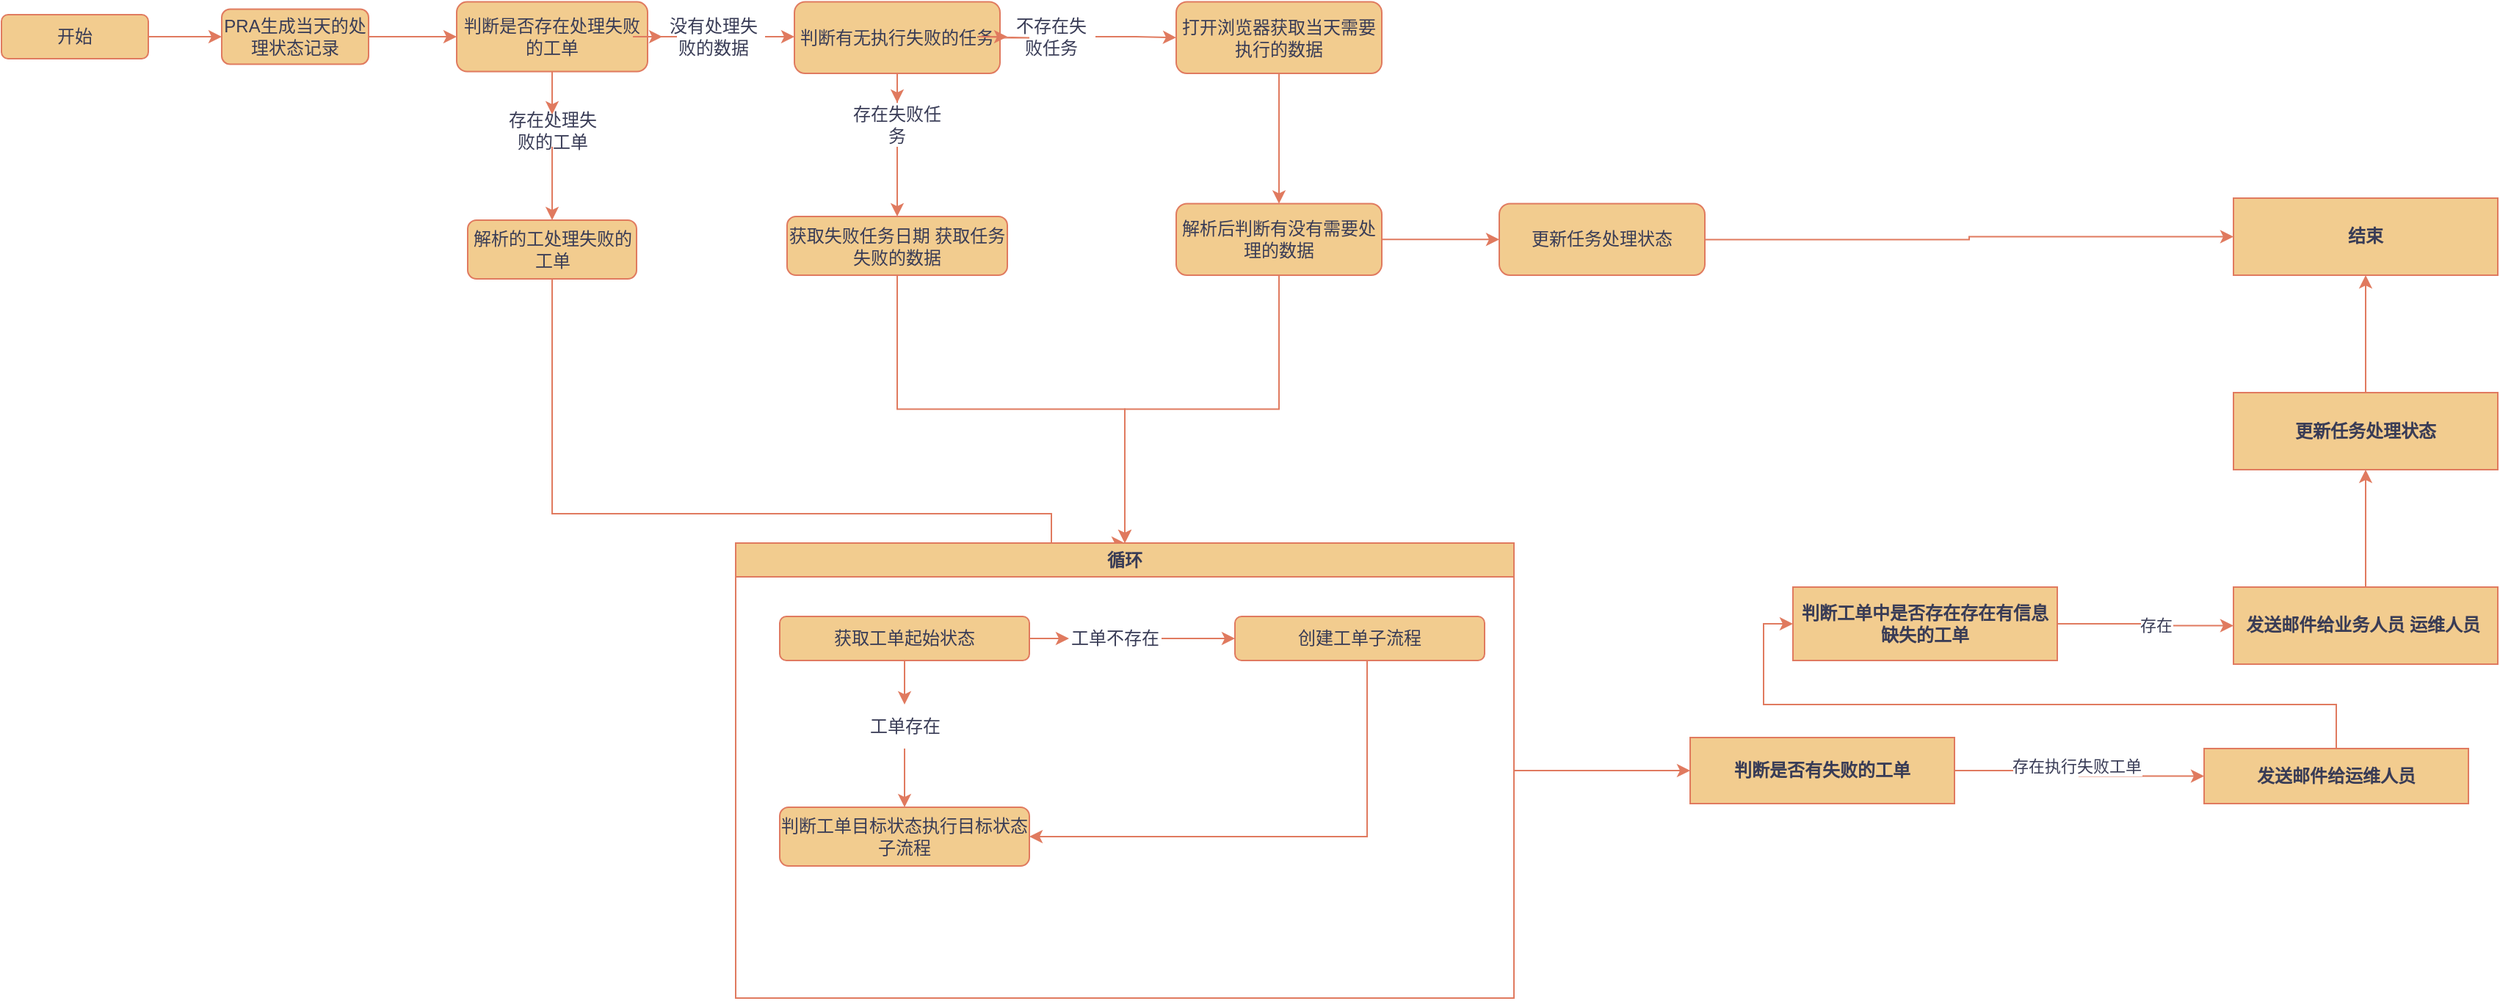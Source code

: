 <mxfile version="21.2.9" type="github">
  <diagram name="第 1 页" id="_v0rA3Jw4TBGOyB4lB6z">
    <mxGraphModel dx="954" dy="512" grid="1" gridSize="10" guides="1" tooltips="1" connect="1" arrows="1" fold="1" page="1" pageScale="1" pageWidth="827" pageHeight="1169" background="none" math="0" shadow="0">
      <root>
        <mxCell id="0" />
        <mxCell id="1" parent="0" />
        <mxCell id="NxGHSbuyePtFl8O7x2-v-25" value="" style="edgeStyle=orthogonalEdgeStyle;rounded=1;orthogonalLoop=1;jettySize=auto;html=1;labelBackgroundColor=none;strokeColor=#E07A5F;fontColor=default;" parent="1" source="NxGHSbuyePtFl8O7x2-v-23" target="NxGHSbuyePtFl8O7x2-v-24" edge="1">
          <mxGeometry relative="1" as="geometry" />
        </mxCell>
        <mxCell id="NxGHSbuyePtFl8O7x2-v-23" value="开始" style="rounded=1;whiteSpace=wrap;html=1;labelBackgroundColor=none;fillColor=#F2CC8F;strokeColor=#E07A5F;fontColor=#393C56;" parent="1" vertex="1">
          <mxGeometry x="60" y="60" width="100" height="30" as="geometry" />
        </mxCell>
        <mxCell id="NxGHSbuyePtFl8O7x2-v-27" value="" style="edgeStyle=orthogonalEdgeStyle;rounded=1;orthogonalLoop=1;jettySize=auto;html=1;fontFamily=Helvetica;fontSize=12;fontColor=default;labelBackgroundColor=none;strokeColor=#E07A5F;" parent="1" source="NxGHSbuyePtFl8O7x2-v-24" target="NxGHSbuyePtFl8O7x2-v-26" edge="1">
          <mxGeometry relative="1" as="geometry" />
        </mxCell>
        <mxCell id="NxGHSbuyePtFl8O7x2-v-24" value="PRA生成当天的处理状态记录" style="whiteSpace=wrap;html=1;rounded=1;labelBackgroundColor=none;fillColor=#F2CC8F;strokeColor=#E07A5F;fontColor=#393C56;" parent="1" vertex="1">
          <mxGeometry x="210" y="56.25" width="100" height="37.5" as="geometry" />
        </mxCell>
        <mxCell id="NxGHSbuyePtFl8O7x2-v-29" value="" style="edgeStyle=orthogonalEdgeStyle;rounded=1;orthogonalLoop=1;jettySize=auto;html=1;fontFamily=Helvetica;fontSize=12;fontColor=default;labelBackgroundColor=none;strokeColor=#E07A5F;" parent="1" source="NxGHSbuyePtFl8O7x2-v-30" target="NxGHSbuyePtFl8O7x2-v-28" edge="1">
          <mxGeometry relative="1" as="geometry" />
        </mxCell>
        <mxCell id="NxGHSbuyePtFl8O7x2-v-35" value="" style="edgeStyle=orthogonalEdgeStyle;rounded=0;orthogonalLoop=1;jettySize=auto;html=1;strokeColor=#E07A5F;fontColor=#393C56;fillColor=#F2CC8F;" parent="1" source="NxGHSbuyePtFl8O7x2-v-37" target="NxGHSbuyePtFl8O7x2-v-34" edge="1">
          <mxGeometry relative="1" as="geometry" />
        </mxCell>
        <mxCell id="NxGHSbuyePtFl8O7x2-v-26" value="判断是否存在处理失败的工单" style="whiteSpace=wrap;html=1;rounded=1;labelBackgroundColor=none;fillColor=#F2CC8F;strokeColor=#E07A5F;fontColor=#393C56;" parent="1" vertex="1">
          <mxGeometry x="370" y="51.25" width="130" height="47.5" as="geometry" />
        </mxCell>
        <mxCell id="GA2RgRAyfH7ty6vFdGFw-20" style="edgeStyle=orthogonalEdgeStyle;rounded=0;orthogonalLoop=1;jettySize=auto;html=1;entryX=0.5;entryY=0;entryDx=0;entryDy=0;strokeColor=#E07A5F;fontColor=#393C56;fillColor=#F2CC8F;" parent="1" source="NxGHSbuyePtFl8O7x2-v-28" target="GA2RgRAyfH7ty6vFdGFw-13" edge="1">
          <mxGeometry relative="1" as="geometry">
            <Array as="points">
              <mxPoint x="435" y="400" />
              <mxPoint x="775" y="400" />
            </Array>
          </mxGeometry>
        </mxCell>
        <mxCell id="NxGHSbuyePtFl8O7x2-v-28" value="解析的工处理失败的工单" style="whiteSpace=wrap;html=1;rounded=1;labelBackgroundColor=none;fillColor=#F2CC8F;strokeColor=#E07A5F;fontColor=#393C56;" parent="1" vertex="1">
          <mxGeometry x="377.5" y="200" width="115" height="40" as="geometry" />
        </mxCell>
        <mxCell id="NxGHSbuyePtFl8O7x2-v-40" value="" style="edgeStyle=orthogonalEdgeStyle;rounded=0;orthogonalLoop=1;jettySize=auto;html=1;strokeColor=#E07A5F;fontColor=#393C56;fillColor=#F2CC8F;" parent="1" source="NxGHSbuyePtFl8O7x2-v-41" target="NxGHSbuyePtFl8O7x2-v-39" edge="1">
          <mxGeometry relative="1" as="geometry" />
        </mxCell>
        <mxCell id="NxGHSbuyePtFl8O7x2-v-43" value="" style="edgeStyle=orthogonalEdgeStyle;rounded=0;orthogonalLoop=1;jettySize=auto;html=1;strokeColor=#E07A5F;fontColor=#393C56;fillColor=#F2CC8F;entryX=0;entryY=0.5;entryDx=0;entryDy=0;" parent="1" source="GA2RgRAyfH7ty6vFdGFw-3" target="GA2RgRAyfH7ty6vFdGFw-1" edge="1">
          <mxGeometry relative="1" as="geometry">
            <mxPoint x="825.0" y="75.692" as="targetPoint" />
          </mxGeometry>
        </mxCell>
        <mxCell id="NxGHSbuyePtFl8O7x2-v-34" value="判断有无执行失败的任务" style="whiteSpace=wrap;html=1;rounded=1;labelBackgroundColor=none;fillColor=#F2CC8F;strokeColor=#E07A5F;fontColor=#393C56;" parent="1" vertex="1">
          <mxGeometry x="600" y="51.25" width="140" height="48.75" as="geometry" />
        </mxCell>
        <mxCell id="GA2RgRAyfH7ty6vFdGFw-19" style="edgeStyle=orthogonalEdgeStyle;rounded=0;orthogonalLoop=1;jettySize=auto;html=1;entryX=0.5;entryY=0;entryDx=0;entryDy=0;strokeColor=#E07A5F;fontColor=#393C56;fillColor=#F2CC8F;" parent="1" source="NxGHSbuyePtFl8O7x2-v-39" target="GA2RgRAyfH7ty6vFdGFw-13" edge="1">
          <mxGeometry relative="1" as="geometry" />
        </mxCell>
        <mxCell id="NxGHSbuyePtFl8O7x2-v-39" value="获取失败任务日期 获取任务失败的数据" style="whiteSpace=wrap;html=1;rounded=1;labelBackgroundColor=none;fillColor=#F2CC8F;strokeColor=#E07A5F;fontColor=#393C56;" parent="1" vertex="1">
          <mxGeometry x="595" y="197.5" width="150" height="40" as="geometry" />
        </mxCell>
        <mxCell id="GA2RgRAyfH7ty6vFdGFw-12" value="" style="edgeStyle=orthogonalEdgeStyle;rounded=0;orthogonalLoop=1;jettySize=auto;html=1;strokeColor=#E07A5F;fontColor=#393C56;fillColor=#F2CC8F;" parent="1" source="GA2RgRAyfH7ty6vFdGFw-1" target="GA2RgRAyfH7ty6vFdGFw-11" edge="1">
          <mxGeometry relative="1" as="geometry" />
        </mxCell>
        <mxCell id="GA2RgRAyfH7ty6vFdGFw-1" value="打开浏览器获取当天需要执行的数据" style="whiteSpace=wrap;html=1;rounded=1;labelBackgroundColor=none;fillColor=#F2CC8F;strokeColor=#E07A5F;fontColor=#393C56;" parent="1" vertex="1">
          <mxGeometry x="860" y="51.25" width="140" height="48.75" as="geometry" />
        </mxCell>
        <mxCell id="GA2RgRAyfH7ty6vFdGFw-6" value="" style="edgeStyle=orthogonalEdgeStyle;rounded=0;orthogonalLoop=1;jettySize=auto;html=1;strokeColor=#E07A5F;fontColor=#393C56;fillColor=#F2CC8F;" parent="1" source="NxGHSbuyePtFl8O7x2-v-34" target="GA2RgRAyfH7ty6vFdGFw-3" edge="1">
          <mxGeometry relative="1" as="geometry">
            <mxPoint x="740" y="76" as="sourcePoint" />
            <mxPoint x="820" y="76" as="targetPoint" />
          </mxGeometry>
        </mxCell>
        <mxCell id="GA2RgRAyfH7ty6vFdGFw-3" value="不存在失败任务" style="text;html=1;strokeColor=none;fillColor=none;align=center;verticalAlign=middle;whiteSpace=wrap;rounded=0;fontColor=#393C56;" parent="1" vertex="1">
          <mxGeometry x="745" y="60" width="60" height="30" as="geometry" />
        </mxCell>
        <mxCell id="GA2RgRAyfH7ty6vFdGFw-7" value="" style="edgeStyle=orthogonalEdgeStyle;rounded=0;orthogonalLoop=1;jettySize=auto;html=1;strokeColor=#E07A5F;fontColor=#393C56;fillColor=#F2CC8F;" parent="1" source="NxGHSbuyePtFl8O7x2-v-34" target="NxGHSbuyePtFl8O7x2-v-41" edge="1">
          <mxGeometry relative="1" as="geometry">
            <mxPoint x="670" y="100" as="sourcePoint" />
            <mxPoint x="670" y="180" as="targetPoint" />
          </mxGeometry>
        </mxCell>
        <mxCell id="NxGHSbuyePtFl8O7x2-v-41" value="存在失败任务" style="text;html=1;strokeColor=none;fillColor=none;align=center;verticalAlign=middle;whiteSpace=wrap;rounded=0;fontColor=#393C56;" parent="1" vertex="1">
          <mxGeometry x="635" y="120" width="70" height="30" as="geometry" />
        </mxCell>
        <mxCell id="GA2RgRAyfH7ty6vFdGFw-8" value="" style="edgeStyle=orthogonalEdgeStyle;rounded=0;orthogonalLoop=1;jettySize=auto;html=1;strokeColor=#E07A5F;fontColor=#393C56;fillColor=#F2CC8F;" parent="1" source="NxGHSbuyePtFl8O7x2-v-26" target="NxGHSbuyePtFl8O7x2-v-37" edge="1">
          <mxGeometry relative="1" as="geometry">
            <mxPoint x="500" y="75" as="sourcePoint" />
            <mxPoint x="600" y="76" as="targetPoint" />
          </mxGeometry>
        </mxCell>
        <mxCell id="NxGHSbuyePtFl8O7x2-v-37" value="没有处理失败的数据" style="text;html=1;strokeColor=none;fillColor=none;align=center;verticalAlign=middle;whiteSpace=wrap;rounded=0;fontColor=#393C56;" parent="1" vertex="1">
          <mxGeometry x="510" y="60" width="70" height="30" as="geometry" />
        </mxCell>
        <mxCell id="GA2RgRAyfH7ty6vFdGFw-9" value="" style="edgeStyle=orthogonalEdgeStyle;rounded=1;orthogonalLoop=1;jettySize=auto;html=1;fontFamily=Helvetica;fontSize=12;fontColor=default;labelBackgroundColor=none;strokeColor=#E07A5F;" parent="1" source="NxGHSbuyePtFl8O7x2-v-26" target="NxGHSbuyePtFl8O7x2-v-30" edge="1">
          <mxGeometry relative="1" as="geometry">
            <mxPoint x="435" y="99" as="sourcePoint" />
            <mxPoint x="435" y="173" as="targetPoint" />
          </mxGeometry>
        </mxCell>
        <mxCell id="NxGHSbuyePtFl8O7x2-v-30" value="存在处理失败的工单" style="text;html=1;strokeColor=none;fillColor=none;align=center;verticalAlign=middle;whiteSpace=wrap;rounded=1;fontSize=12;fontFamily=Helvetica;fontColor=#393C56;labelBackgroundColor=none;" parent="1" vertex="1">
          <mxGeometry x="400.5" y="128" width="69" height="22" as="geometry" />
        </mxCell>
        <mxCell id="GA2RgRAyfH7ty6vFdGFw-17" style="edgeStyle=orthogonalEdgeStyle;rounded=0;orthogonalLoop=1;jettySize=auto;html=1;entryX=0.5;entryY=0;entryDx=0;entryDy=0;strokeColor=#E07A5F;fontColor=#393C56;fillColor=#F2CC8F;" parent="1" source="GA2RgRAyfH7ty6vFdGFw-11" target="GA2RgRAyfH7ty6vFdGFw-13" edge="1">
          <mxGeometry relative="1" as="geometry" />
        </mxCell>
        <mxCell id="GA2RgRAyfH7ty6vFdGFw-51" value="" style="edgeStyle=orthogonalEdgeStyle;rounded=0;orthogonalLoop=1;jettySize=auto;html=1;strokeColor=#E07A5F;fontColor=#393C56;fillColor=#F2CC8F;" parent="1" source="GA2RgRAyfH7ty6vFdGFw-11" target="GA2RgRAyfH7ty6vFdGFw-50" edge="1">
          <mxGeometry relative="1" as="geometry" />
        </mxCell>
        <mxCell id="GA2RgRAyfH7ty6vFdGFw-11" value="解析后判断有没有需要处理的数据" style="whiteSpace=wrap;html=1;rounded=1;labelBackgroundColor=none;fillColor=#F2CC8F;strokeColor=#E07A5F;fontColor=#393C56;" parent="1" vertex="1">
          <mxGeometry x="860" y="188.75" width="140" height="48.75" as="geometry" />
        </mxCell>
        <mxCell id="GA2RgRAyfH7ty6vFdGFw-54" value="" style="edgeStyle=orthogonalEdgeStyle;rounded=0;orthogonalLoop=1;jettySize=auto;html=1;strokeColor=#E07A5F;fontColor=#393C56;fillColor=#F2CC8F;" parent="1" source="GA2RgRAyfH7ty6vFdGFw-13" target="GA2RgRAyfH7ty6vFdGFw-53" edge="1">
          <mxGeometry relative="1" as="geometry" />
        </mxCell>
        <mxCell id="GA2RgRAyfH7ty6vFdGFw-13" value="循环" style="swimlane;whiteSpace=wrap;html=1;strokeColor=#E07A5F;fontColor=#393C56;fillColor=#F2CC8F;" parent="1" vertex="1">
          <mxGeometry x="560" y="420" width="530" height="310" as="geometry" />
        </mxCell>
        <mxCell id="GA2RgRAyfH7ty6vFdGFw-36" style="edgeStyle=orthogonalEdgeStyle;rounded=0;orthogonalLoop=1;jettySize=auto;html=1;entryX=0.5;entryY=0;entryDx=0;entryDy=0;strokeColor=#E07A5F;fontColor=#393C56;fillColor=#F2CC8F;" parent="GA2RgRAyfH7ty6vFdGFw-13" source="GA2RgRAyfH7ty6vFdGFw-38" target="GA2RgRAyfH7ty6vFdGFw-23" edge="1">
          <mxGeometry relative="1" as="geometry" />
        </mxCell>
        <mxCell id="GA2RgRAyfH7ty6vFdGFw-42" value="" style="edgeStyle=orthogonalEdgeStyle;rounded=0;orthogonalLoop=1;jettySize=auto;html=1;strokeColor=#E07A5F;fontColor=#393C56;fillColor=#F2CC8F;" parent="GA2RgRAyfH7ty6vFdGFw-13" source="GA2RgRAyfH7ty6vFdGFw-44" target="GA2RgRAyfH7ty6vFdGFw-41" edge="1">
          <mxGeometry relative="1" as="geometry" />
        </mxCell>
        <mxCell id="GA2RgRAyfH7ty6vFdGFw-21" value="获取工单起始状态" style="rounded=1;whiteSpace=wrap;html=1;strokeColor=#E07A5F;fontColor=#393C56;fillColor=#F2CC8F;" parent="GA2RgRAyfH7ty6vFdGFw-13" vertex="1">
          <mxGeometry x="30" y="50" width="170" height="30" as="geometry" />
        </mxCell>
        <mxCell id="GA2RgRAyfH7ty6vFdGFw-23" value="判断工单目标状态执行目标状态子流程" style="rounded=1;whiteSpace=wrap;html=1;strokeColor=#E07A5F;fontColor=#393C56;fillColor=#F2CC8F;" parent="GA2RgRAyfH7ty6vFdGFw-13" vertex="1">
          <mxGeometry x="30" y="180" width="170" height="40" as="geometry" />
        </mxCell>
        <mxCell id="GA2RgRAyfH7ty6vFdGFw-37" value="" style="edgeStyle=orthogonalEdgeStyle;rounded=0;orthogonalLoop=1;jettySize=auto;html=1;entryX=0.5;entryY=0;entryDx=0;entryDy=0;strokeColor=#E07A5F;fontColor=#393C56;fillColor=#F2CC8F;" parent="GA2RgRAyfH7ty6vFdGFw-13" source="GA2RgRAyfH7ty6vFdGFw-21" target="GA2RgRAyfH7ty6vFdGFw-38" edge="1">
          <mxGeometry relative="1" as="geometry">
            <mxPoint x="685" y="540" as="sourcePoint" />
            <mxPoint x="685" y="640" as="targetPoint" />
          </mxGeometry>
        </mxCell>
        <mxCell id="GA2RgRAyfH7ty6vFdGFw-38" value="工单存在" style="text;html=1;strokeColor=none;fillColor=none;align=center;verticalAlign=middle;whiteSpace=wrap;rounded=0;fontColor=#393C56;" parent="GA2RgRAyfH7ty6vFdGFw-13" vertex="1">
          <mxGeometry x="72.5" y="110" width="85" height="30" as="geometry" />
        </mxCell>
        <mxCell id="GA2RgRAyfH7ty6vFdGFw-45" style="edgeStyle=orthogonalEdgeStyle;rounded=0;orthogonalLoop=1;jettySize=auto;html=1;entryX=1;entryY=0.5;entryDx=0;entryDy=0;strokeColor=#E07A5F;fontColor=#393C56;fillColor=#F2CC8F;" parent="GA2RgRAyfH7ty6vFdGFw-13" source="GA2RgRAyfH7ty6vFdGFw-41" target="GA2RgRAyfH7ty6vFdGFw-23" edge="1">
          <mxGeometry relative="1" as="geometry">
            <Array as="points">
              <mxPoint x="430" y="200" />
            </Array>
          </mxGeometry>
        </mxCell>
        <mxCell id="GA2RgRAyfH7ty6vFdGFw-41" value="创建工单子流程" style="rounded=1;whiteSpace=wrap;html=1;strokeColor=#E07A5F;fontColor=#393C56;fillColor=#F2CC8F;" parent="GA2RgRAyfH7ty6vFdGFw-13" vertex="1">
          <mxGeometry x="340" y="50" width="170" height="30" as="geometry" />
        </mxCell>
        <mxCell id="GA2RgRAyfH7ty6vFdGFw-43" value="" style="edgeStyle=orthogonalEdgeStyle;rounded=0;orthogonalLoop=1;jettySize=auto;html=1;strokeColor=#E07A5F;fontColor=#393C56;fillColor=#F2CC8F;" parent="GA2RgRAyfH7ty6vFdGFw-13" source="GA2RgRAyfH7ty6vFdGFw-21" target="GA2RgRAyfH7ty6vFdGFw-44" edge="1">
          <mxGeometry relative="1" as="geometry">
            <mxPoint x="770" y="525" as="sourcePoint" />
            <mxPoint x="890" y="525" as="targetPoint" />
          </mxGeometry>
        </mxCell>
        <mxCell id="GA2RgRAyfH7ty6vFdGFw-44" value="工单不存在" style="text;html=1;strokeColor=none;fillColor=none;align=center;verticalAlign=middle;whiteSpace=wrap;rounded=0;fontColor=#393C56;" parent="GA2RgRAyfH7ty6vFdGFw-13" vertex="1">
          <mxGeometry x="227" y="50" width="63" height="30" as="geometry" />
        </mxCell>
        <mxCell id="GA2RgRAyfH7ty6vFdGFw-74" style="edgeStyle=orthogonalEdgeStyle;rounded=0;orthogonalLoop=1;jettySize=auto;html=1;entryX=0;entryY=0.5;entryDx=0;entryDy=0;strokeColor=#E07A5F;fontColor=#393C56;fillColor=#F2CC8F;" parent="1" source="GA2RgRAyfH7ty6vFdGFw-50" target="GA2RgRAyfH7ty6vFdGFw-72" edge="1">
          <mxGeometry relative="1" as="geometry" />
        </mxCell>
        <mxCell id="GA2RgRAyfH7ty6vFdGFw-50" value="更新任务处理状态" style="whiteSpace=wrap;html=1;rounded=1;labelBackgroundColor=none;fillColor=#F2CC8F;strokeColor=#E07A5F;fontColor=#393C56;" parent="1" vertex="1">
          <mxGeometry x="1080" y="188.75" width="140" height="48.75" as="geometry" />
        </mxCell>
        <mxCell id="GA2RgRAyfH7ty6vFdGFw-66" style="edgeStyle=orthogonalEdgeStyle;rounded=0;orthogonalLoop=1;jettySize=auto;html=1;exitX=1;exitY=0.5;exitDx=0;exitDy=0;entryX=0;entryY=0.5;entryDx=0;entryDy=0;strokeColor=#E07A5F;fontColor=#393C56;fillColor=#F2CC8F;" parent="1" source="GA2RgRAyfH7ty6vFdGFw-53" target="GA2RgRAyfH7ty6vFdGFw-55" edge="1">
          <mxGeometry relative="1" as="geometry" />
        </mxCell>
        <mxCell id="GA2RgRAyfH7ty6vFdGFw-67" value="存在执行失败工单" style="edgeLabel;html=1;align=center;verticalAlign=middle;resizable=0;points=[];fontColor=#393C56;" parent="GA2RgRAyfH7ty6vFdGFw-66" vertex="1" connectable="0">
          <mxGeometry x="-0.048" y="3" relative="1" as="geometry">
            <mxPoint as="offset" />
          </mxGeometry>
        </mxCell>
        <mxCell id="GA2RgRAyfH7ty6vFdGFw-53" value="判断是否有失败的工单" style="whiteSpace=wrap;html=1;fillColor=#F2CC8F;strokeColor=#E07A5F;fontColor=#393C56;fontStyle=1;startSize=23;" parent="1" vertex="1">
          <mxGeometry x="1210" y="552.5" width="180" height="45" as="geometry" />
        </mxCell>
        <mxCell id="GA2RgRAyfH7ty6vFdGFw-68" style="edgeStyle=orthogonalEdgeStyle;rounded=0;orthogonalLoop=1;jettySize=auto;html=1;exitX=0.5;exitY=0;exitDx=0;exitDy=0;entryX=0;entryY=0.5;entryDx=0;entryDy=0;strokeColor=#E07A5F;fontColor=#393C56;fillColor=#F2CC8F;" parent="1" source="GA2RgRAyfH7ty6vFdGFw-55" target="GA2RgRAyfH7ty6vFdGFw-59" edge="1">
          <mxGeometry relative="1" as="geometry" />
        </mxCell>
        <mxCell id="GA2RgRAyfH7ty6vFdGFw-55" value="发送邮件给运维人员" style="whiteSpace=wrap;html=1;fillColor=#F2CC8F;strokeColor=#E07A5F;fontColor=#393C56;fontStyle=1;startSize=23;" parent="1" vertex="1">
          <mxGeometry x="1560" y="560" width="180" height="37.5" as="geometry" />
        </mxCell>
        <mxCell id="GA2RgRAyfH7ty6vFdGFw-62" value="" style="edgeStyle=orthogonalEdgeStyle;rounded=0;orthogonalLoop=1;jettySize=auto;html=1;strokeColor=#E07A5F;fontColor=#393C56;fillColor=#F2CC8F;" parent="1" source="GA2RgRAyfH7ty6vFdGFw-59" target="GA2RgRAyfH7ty6vFdGFw-61" edge="1">
          <mxGeometry relative="1" as="geometry" />
        </mxCell>
        <mxCell id="GA2RgRAyfH7ty6vFdGFw-63" value="存在" style="edgeLabel;html=1;align=center;verticalAlign=middle;resizable=0;points=[];fontColor=#393C56;" parent="GA2RgRAyfH7ty6vFdGFw-62" vertex="1" connectable="0">
          <mxGeometry x="0.123" y="1" relative="1" as="geometry">
            <mxPoint as="offset" />
          </mxGeometry>
        </mxCell>
        <mxCell id="GA2RgRAyfH7ty6vFdGFw-59" value="判断工单中是否存在存在有信息缺失的工单" style="whiteSpace=wrap;html=1;fillColor=#F2CC8F;strokeColor=#E07A5F;fontColor=#393C56;fontStyle=1;startSize=23;" parent="1" vertex="1">
          <mxGeometry x="1280" y="450" width="180" height="50" as="geometry" />
        </mxCell>
        <mxCell id="GA2RgRAyfH7ty6vFdGFw-70" value="" style="edgeStyle=orthogonalEdgeStyle;rounded=0;orthogonalLoop=1;jettySize=auto;html=1;strokeColor=#E07A5F;fontColor=#393C56;fillColor=#F2CC8F;" parent="1" source="GA2RgRAyfH7ty6vFdGFw-61" target="GA2RgRAyfH7ty6vFdGFw-69" edge="1">
          <mxGeometry relative="1" as="geometry" />
        </mxCell>
        <mxCell id="GA2RgRAyfH7ty6vFdGFw-61" value="发送邮件给业务人员 运维人员&amp;nbsp;" style="whiteSpace=wrap;html=1;fillColor=#F2CC8F;strokeColor=#E07A5F;fontColor=#393C56;fontStyle=1;startSize=23;" parent="1" vertex="1">
          <mxGeometry x="1580" y="450" width="180" height="52.5" as="geometry" />
        </mxCell>
        <mxCell id="GA2RgRAyfH7ty6vFdGFw-73" value="" style="edgeStyle=orthogonalEdgeStyle;rounded=0;orthogonalLoop=1;jettySize=auto;html=1;strokeColor=#E07A5F;fontColor=#393C56;fillColor=#F2CC8F;" parent="1" source="GA2RgRAyfH7ty6vFdGFw-69" target="GA2RgRAyfH7ty6vFdGFw-72" edge="1">
          <mxGeometry relative="1" as="geometry" />
        </mxCell>
        <mxCell id="GA2RgRAyfH7ty6vFdGFw-69" value="更新任务处理状态" style="whiteSpace=wrap;html=1;fillColor=#F2CC8F;strokeColor=#E07A5F;fontColor=#393C56;fontStyle=1;startSize=23;" parent="1" vertex="1">
          <mxGeometry x="1580" y="317.5" width="180" height="52.5" as="geometry" />
        </mxCell>
        <mxCell id="GA2RgRAyfH7ty6vFdGFw-72" value="结束" style="whiteSpace=wrap;html=1;fillColor=#F2CC8F;strokeColor=#E07A5F;fontColor=#393C56;fontStyle=1;startSize=23;" parent="1" vertex="1">
          <mxGeometry x="1580" y="185" width="180" height="52.5" as="geometry" />
        </mxCell>
      </root>
    </mxGraphModel>
  </diagram>
</mxfile>
